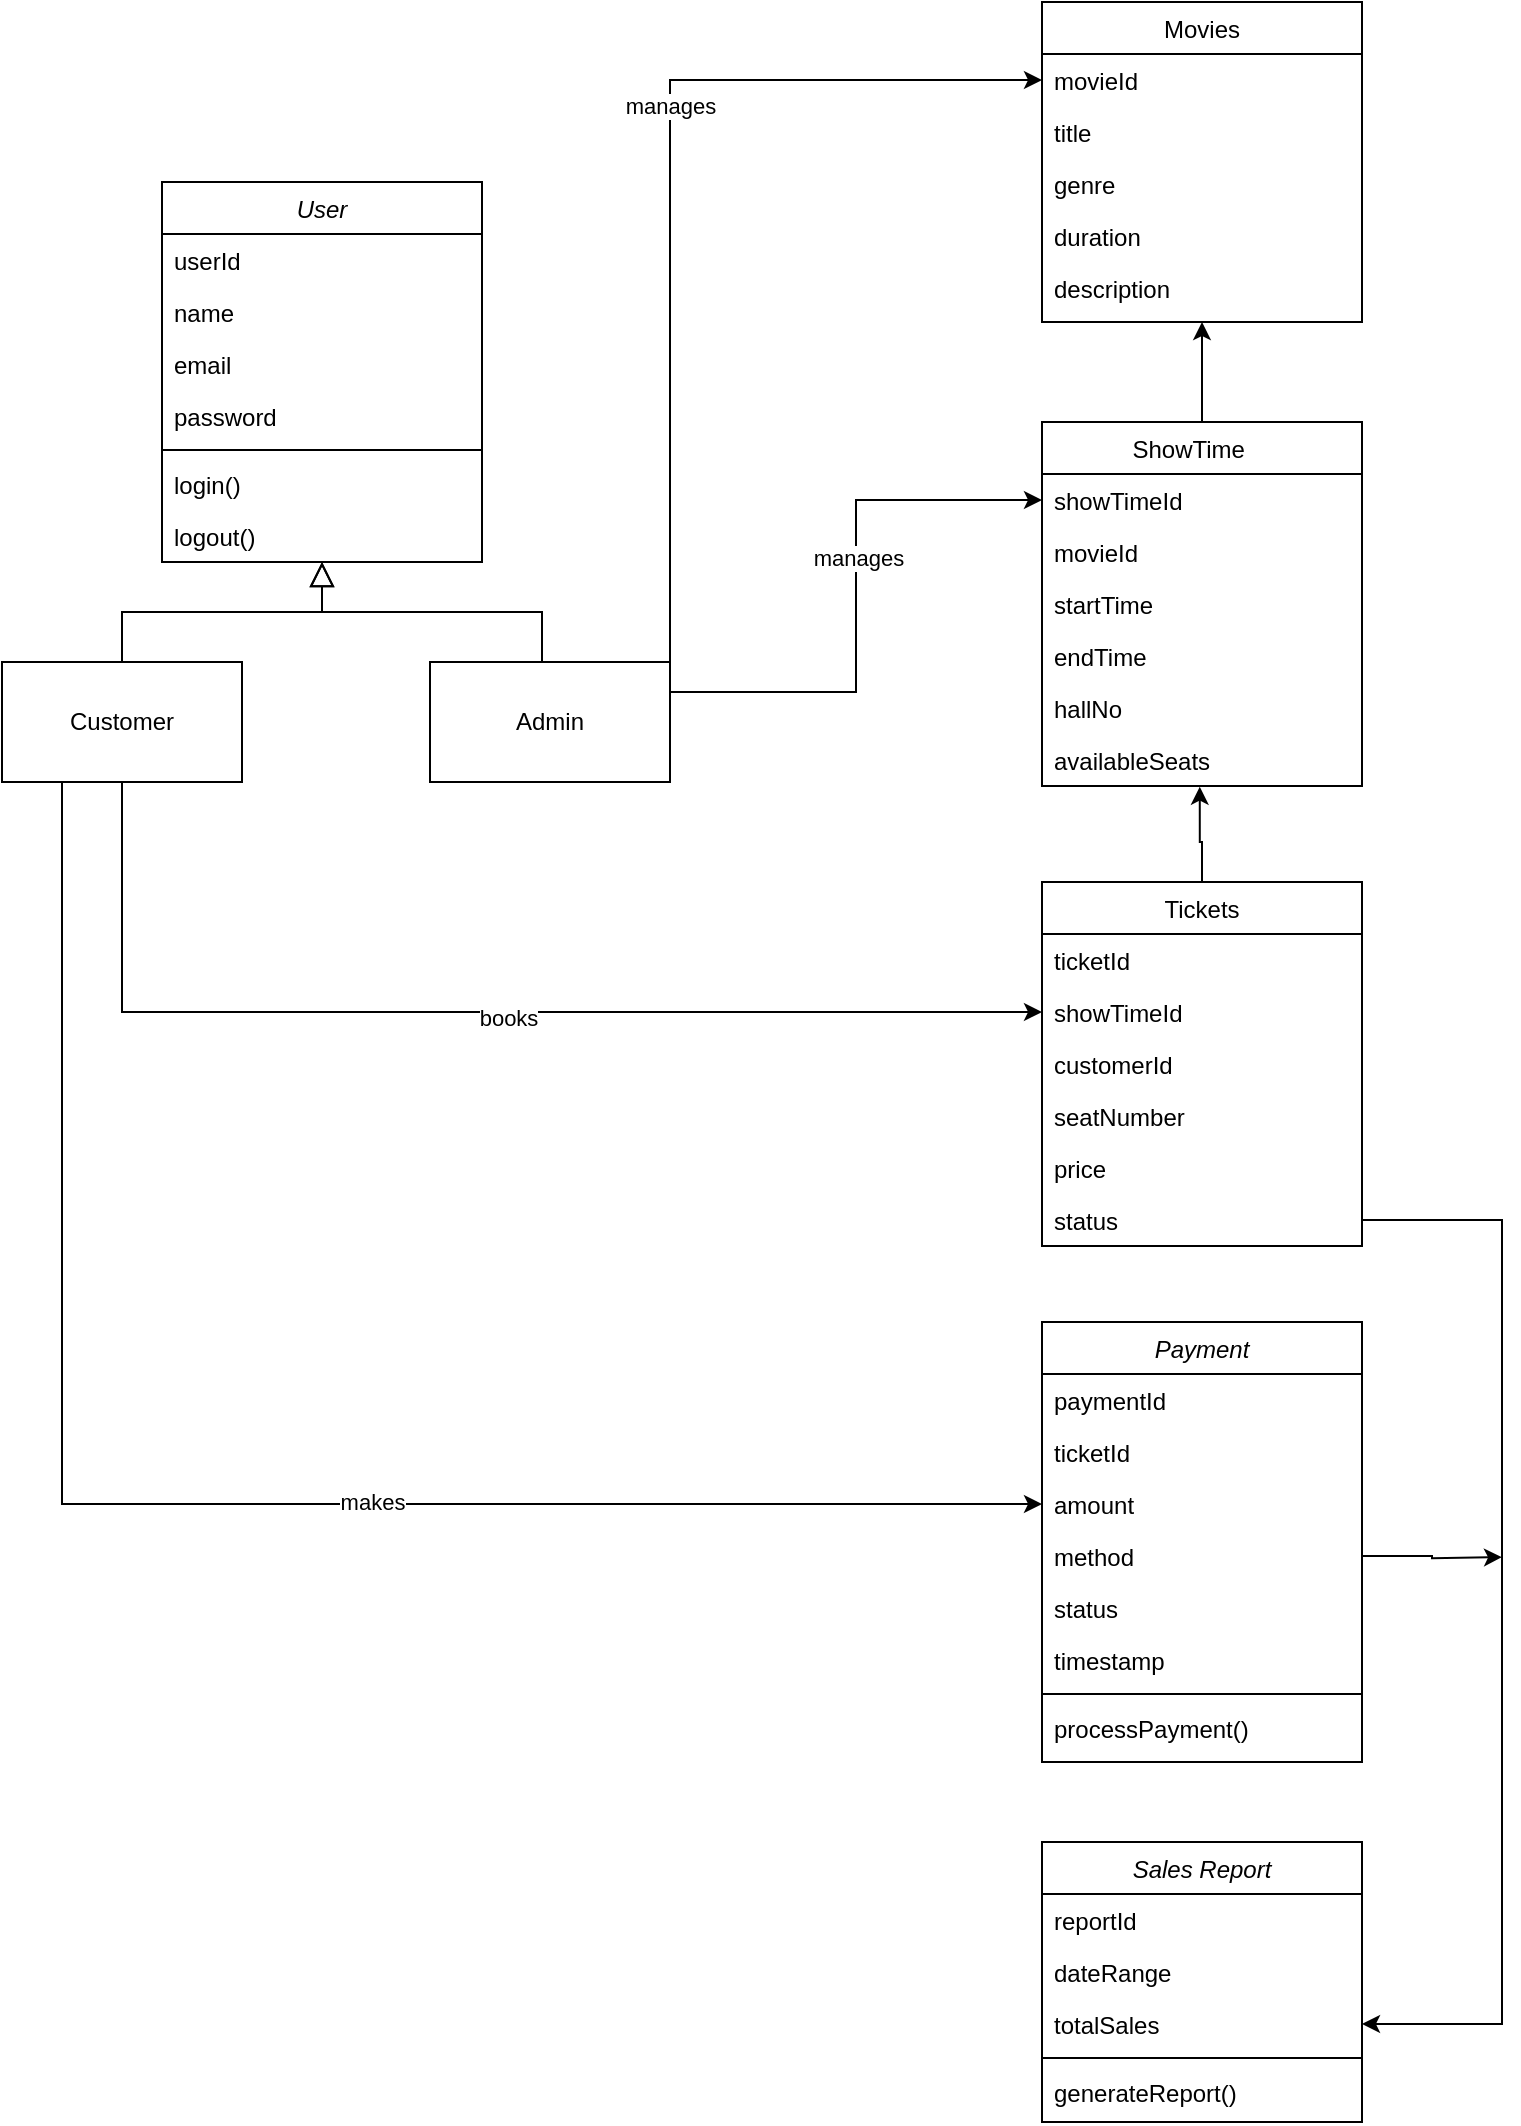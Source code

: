 <mxfile version="27.1.5">
  <diagram id="C5RBs43oDa-KdzZeNtuy" name="Page-1">
    <mxGraphModel dx="3555" dy="1065" grid="1" gridSize="10" guides="1" tooltips="1" connect="1" arrows="1" fold="1" page="1" pageScale="1" pageWidth="827" pageHeight="1169" math="0" shadow="0">
      <root>
        <mxCell id="WIyWlLk6GJQsqaUBKTNV-0" />
        <mxCell id="WIyWlLk6GJQsqaUBKTNV-1" parent="WIyWlLk6GJQsqaUBKTNV-0" />
        <mxCell id="zkfFHV4jXpPFQw0GAbJ--0" value="User" style="swimlane;fontStyle=2;align=center;verticalAlign=top;childLayout=stackLayout;horizontal=1;startSize=26;horizontalStack=0;resizeParent=1;resizeLast=0;collapsible=1;marginBottom=0;rounded=0;shadow=0;strokeWidth=1;" parent="WIyWlLk6GJQsqaUBKTNV-1" vertex="1">
          <mxGeometry x="-830" y="170" width="160" height="190" as="geometry">
            <mxRectangle x="230" y="140" width="160" height="26" as="alternateBounds" />
          </mxGeometry>
        </mxCell>
        <mxCell id="zkfFHV4jXpPFQw0GAbJ--1" value="userId    " style="text;align=left;verticalAlign=top;spacingLeft=4;spacingRight=4;overflow=hidden;rotatable=0;points=[[0,0.5],[1,0.5]];portConstraint=eastwest;" parent="zkfFHV4jXpPFQw0GAbJ--0" vertex="1">
          <mxGeometry y="26" width="160" height="26" as="geometry" />
        </mxCell>
        <mxCell id="zkfFHV4jXpPFQw0GAbJ--2" value="name" style="text;align=left;verticalAlign=top;spacingLeft=4;spacingRight=4;overflow=hidden;rotatable=0;points=[[0,0.5],[1,0.5]];portConstraint=eastwest;rounded=0;shadow=0;html=0;" parent="zkfFHV4jXpPFQw0GAbJ--0" vertex="1">
          <mxGeometry y="52" width="160" height="26" as="geometry" />
        </mxCell>
        <mxCell id="zkfFHV4jXpPFQw0GAbJ--3" value="email" style="text;align=left;verticalAlign=top;spacingLeft=4;spacingRight=4;overflow=hidden;rotatable=0;points=[[0,0.5],[1,0.5]];portConstraint=eastwest;rounded=0;shadow=0;html=0;" parent="zkfFHV4jXpPFQw0GAbJ--0" vertex="1">
          <mxGeometry y="78" width="160" height="26" as="geometry" />
        </mxCell>
        <mxCell id="B8tHh9mBGq3ZuvyBoofm-1" value="password" style="text;align=left;verticalAlign=top;spacingLeft=4;spacingRight=4;overflow=hidden;rotatable=0;points=[[0,0.5],[1,0.5]];portConstraint=eastwest;rounded=0;shadow=0;html=0;" vertex="1" parent="zkfFHV4jXpPFQw0GAbJ--0">
          <mxGeometry y="104" width="160" height="26" as="geometry" />
        </mxCell>
        <mxCell id="zkfFHV4jXpPFQw0GAbJ--4" value="" style="line;html=1;strokeWidth=1;align=left;verticalAlign=middle;spacingTop=-1;spacingLeft=3;spacingRight=3;rotatable=0;labelPosition=right;points=[];portConstraint=eastwest;" parent="zkfFHV4jXpPFQw0GAbJ--0" vertex="1">
          <mxGeometry y="130" width="160" height="8" as="geometry" />
        </mxCell>
        <mxCell id="zkfFHV4jXpPFQw0GAbJ--5" value="login()" style="text;align=left;verticalAlign=top;spacingLeft=4;spacingRight=4;overflow=hidden;rotatable=0;points=[[0,0.5],[1,0.5]];portConstraint=eastwest;" parent="zkfFHV4jXpPFQw0GAbJ--0" vertex="1">
          <mxGeometry y="138" width="160" height="26" as="geometry" />
        </mxCell>
        <mxCell id="B8tHh9mBGq3ZuvyBoofm-2" value="logout()" style="text;align=left;verticalAlign=top;spacingLeft=4;spacingRight=4;overflow=hidden;rotatable=0;points=[[0,0.5],[1,0.5]];portConstraint=eastwest;" vertex="1" parent="zkfFHV4jXpPFQw0GAbJ--0">
          <mxGeometry y="164" width="160" height="26" as="geometry" />
        </mxCell>
        <mxCell id="zkfFHV4jXpPFQw0GAbJ--12" value="" style="endArrow=block;endSize=10;endFill=0;shadow=0;strokeWidth=1;rounded=0;curved=0;edgeStyle=elbowEdgeStyle;elbow=vertical;" parent="WIyWlLk6GJQsqaUBKTNV-1" target="zkfFHV4jXpPFQw0GAbJ--0" edge="1">
          <mxGeometry width="160" relative="1" as="geometry">
            <mxPoint x="-850" y="410" as="sourcePoint" />
            <mxPoint x="-850" y="253" as="targetPoint" />
          </mxGeometry>
        </mxCell>
        <mxCell id="zkfFHV4jXpPFQw0GAbJ--16" value="" style="endArrow=block;endSize=10;endFill=0;shadow=0;strokeWidth=1;rounded=0;curved=0;edgeStyle=elbowEdgeStyle;elbow=vertical;" parent="WIyWlLk6GJQsqaUBKTNV-1" target="zkfFHV4jXpPFQw0GAbJ--0" edge="1">
          <mxGeometry width="160" relative="1" as="geometry">
            <mxPoint x="-640" y="410" as="sourcePoint" />
            <mxPoint x="-740" y="321" as="targetPoint" />
          </mxGeometry>
        </mxCell>
        <mxCell id="B8tHh9mBGq3ZuvyBoofm-49" style="edgeStyle=orthogonalEdgeStyle;rounded=0;orthogonalLoop=1;jettySize=auto;html=1;exitX=0.5;exitY=1;exitDx=0;exitDy=0;entryX=0;entryY=0.5;entryDx=0;entryDy=0;" edge="1" parent="WIyWlLk6GJQsqaUBKTNV-1" source="B8tHh9mBGq3ZuvyBoofm-3" target="B8tHh9mBGq3ZuvyBoofm-23">
          <mxGeometry relative="1" as="geometry" />
        </mxCell>
        <mxCell id="B8tHh9mBGq3ZuvyBoofm-50" value="books" style="edgeLabel;html=1;align=center;verticalAlign=middle;resizable=0;points=[];" vertex="1" connectable="0" parent="B8tHh9mBGq3ZuvyBoofm-49">
          <mxGeometry x="0.068" y="-3" relative="1" as="geometry">
            <mxPoint x="1" as="offset" />
          </mxGeometry>
        </mxCell>
        <mxCell id="B8tHh9mBGq3ZuvyBoofm-52" style="edgeStyle=orthogonalEdgeStyle;rounded=0;orthogonalLoop=1;jettySize=auto;html=1;exitX=0.25;exitY=1;exitDx=0;exitDy=0;entryX=0;entryY=0.5;entryDx=0;entryDy=0;" edge="1" parent="WIyWlLk6GJQsqaUBKTNV-1" source="B8tHh9mBGq3ZuvyBoofm-3" target="B8tHh9mBGq3ZuvyBoofm-31">
          <mxGeometry relative="1" as="geometry" />
        </mxCell>
        <mxCell id="B8tHh9mBGq3ZuvyBoofm-54" value="makes" style="edgeLabel;html=1;align=center;verticalAlign=middle;resizable=0;points=[];" vertex="1" connectable="0" parent="B8tHh9mBGq3ZuvyBoofm-52">
          <mxGeometry x="0.211" y="1" relative="1" as="geometry">
            <mxPoint as="offset" />
          </mxGeometry>
        </mxCell>
        <mxCell id="B8tHh9mBGq3ZuvyBoofm-3" value="Customer" style="rounded=0;whiteSpace=wrap;html=1;" vertex="1" parent="WIyWlLk6GJQsqaUBKTNV-1">
          <mxGeometry x="-910" y="410" width="120" height="60" as="geometry" />
        </mxCell>
        <mxCell id="B8tHh9mBGq3ZuvyBoofm-55" style="edgeStyle=orthogonalEdgeStyle;rounded=0;orthogonalLoop=1;jettySize=auto;html=1;exitX=1;exitY=0;exitDx=0;exitDy=0;entryX=0;entryY=0.5;entryDx=0;entryDy=0;" edge="1" parent="WIyWlLk6GJQsqaUBKTNV-1" source="B8tHh9mBGq3ZuvyBoofm-4" target="B8tHh9mBGq3ZuvyBoofm-6">
          <mxGeometry relative="1" as="geometry" />
        </mxCell>
        <mxCell id="B8tHh9mBGq3ZuvyBoofm-57" value="manages" style="edgeLabel;html=1;align=center;verticalAlign=middle;resizable=0;points=[];" vertex="1" connectable="0" parent="B8tHh9mBGq3ZuvyBoofm-55">
          <mxGeometry x="0.168" relative="1" as="geometry">
            <mxPoint as="offset" />
          </mxGeometry>
        </mxCell>
        <mxCell id="B8tHh9mBGq3ZuvyBoofm-58" style="edgeStyle=orthogonalEdgeStyle;rounded=0;orthogonalLoop=1;jettySize=auto;html=1;exitX=1;exitY=0.25;exitDx=0;exitDy=0;entryX=0;entryY=0.5;entryDx=0;entryDy=0;" edge="1" parent="WIyWlLk6GJQsqaUBKTNV-1" source="B8tHh9mBGq3ZuvyBoofm-4" target="B8tHh9mBGq3ZuvyBoofm-15">
          <mxGeometry relative="1" as="geometry" />
        </mxCell>
        <mxCell id="B8tHh9mBGq3ZuvyBoofm-59" value="manages" style="edgeLabel;html=1;align=center;verticalAlign=middle;resizable=0;points=[];" vertex="1" connectable="0" parent="B8tHh9mBGq3ZuvyBoofm-58">
          <mxGeometry x="0.136" y="-1" relative="1" as="geometry">
            <mxPoint as="offset" />
          </mxGeometry>
        </mxCell>
        <mxCell id="B8tHh9mBGq3ZuvyBoofm-4" value="Admin" style="rounded=0;whiteSpace=wrap;html=1;" vertex="1" parent="WIyWlLk6GJQsqaUBKTNV-1">
          <mxGeometry x="-696" y="410" width="120" height="60" as="geometry" />
        </mxCell>
        <mxCell id="B8tHh9mBGq3ZuvyBoofm-5" value="Movies" style="swimlane;fontStyle=0;align=center;verticalAlign=top;childLayout=stackLayout;horizontal=1;startSize=26;horizontalStack=0;resizeParent=1;resizeLast=0;collapsible=1;marginBottom=0;rounded=0;shadow=0;strokeWidth=1;" vertex="1" parent="WIyWlLk6GJQsqaUBKTNV-1">
          <mxGeometry x="-390" y="80" width="160" height="160" as="geometry">
            <mxRectangle x="550" y="140" width="160" height="26" as="alternateBounds" />
          </mxGeometry>
        </mxCell>
        <mxCell id="B8tHh9mBGq3ZuvyBoofm-6" value="movieId    " style="text;align=left;verticalAlign=top;spacingLeft=4;spacingRight=4;overflow=hidden;rotatable=0;points=[[0,0.5],[1,0.5]];portConstraint=eastwest;" vertex="1" parent="B8tHh9mBGq3ZuvyBoofm-5">
          <mxGeometry y="26" width="160" height="26" as="geometry" />
        </mxCell>
        <mxCell id="B8tHh9mBGq3ZuvyBoofm-7" value="title" style="text;align=left;verticalAlign=top;spacingLeft=4;spacingRight=4;overflow=hidden;rotatable=0;points=[[0,0.5],[1,0.5]];portConstraint=eastwest;rounded=0;shadow=0;html=0;" vertex="1" parent="B8tHh9mBGq3ZuvyBoofm-5">
          <mxGeometry y="52" width="160" height="26" as="geometry" />
        </mxCell>
        <mxCell id="B8tHh9mBGq3ZuvyBoofm-8" value="genre" style="text;align=left;verticalAlign=top;spacingLeft=4;spacingRight=4;overflow=hidden;rotatable=0;points=[[0,0.5],[1,0.5]];portConstraint=eastwest;rounded=0;shadow=0;html=0;" vertex="1" parent="B8tHh9mBGq3ZuvyBoofm-5">
          <mxGeometry y="78" width="160" height="26" as="geometry" />
        </mxCell>
        <mxCell id="B8tHh9mBGq3ZuvyBoofm-9" value="duration    " style="text;align=left;verticalAlign=top;spacingLeft=4;spacingRight=4;overflow=hidden;rotatable=0;points=[[0,0.5],[1,0.5]];portConstraint=eastwest;rounded=0;shadow=0;html=0;" vertex="1" parent="B8tHh9mBGq3ZuvyBoofm-5">
          <mxGeometry y="104" width="160" height="26" as="geometry" />
        </mxCell>
        <mxCell id="B8tHh9mBGq3ZuvyBoofm-10" value="description" style="text;align=left;verticalAlign=top;spacingLeft=4;spacingRight=4;overflow=hidden;rotatable=0;points=[[0,0.5],[1,0.5]];portConstraint=eastwest;rounded=0;shadow=0;html=0;" vertex="1" parent="B8tHh9mBGq3ZuvyBoofm-5">
          <mxGeometry y="130" width="160" height="26" as="geometry" />
        </mxCell>
        <mxCell id="B8tHh9mBGq3ZuvyBoofm-64" style="edgeStyle=orthogonalEdgeStyle;rounded=0;orthogonalLoop=1;jettySize=auto;html=1;exitX=0.5;exitY=0;exitDx=0;exitDy=0;entryX=0.5;entryY=1;entryDx=0;entryDy=0;" edge="1" parent="WIyWlLk6GJQsqaUBKTNV-1" source="B8tHh9mBGq3ZuvyBoofm-14" target="B8tHh9mBGq3ZuvyBoofm-5">
          <mxGeometry relative="1" as="geometry" />
        </mxCell>
        <mxCell id="B8tHh9mBGq3ZuvyBoofm-14" value="ShowTime    " style="swimlane;fontStyle=0;align=center;verticalAlign=top;childLayout=stackLayout;horizontal=1;startSize=26;horizontalStack=0;resizeParent=1;resizeLast=0;collapsible=1;marginBottom=0;rounded=0;shadow=0;strokeWidth=1;" vertex="1" parent="WIyWlLk6GJQsqaUBKTNV-1">
          <mxGeometry x="-390" y="290" width="160" height="182" as="geometry">
            <mxRectangle x="550" y="140" width="160" height="26" as="alternateBounds" />
          </mxGeometry>
        </mxCell>
        <mxCell id="B8tHh9mBGq3ZuvyBoofm-15" value="showTimeId" style="text;align=left;verticalAlign=top;spacingLeft=4;spacingRight=4;overflow=hidden;rotatable=0;points=[[0,0.5],[1,0.5]];portConstraint=eastwest;" vertex="1" parent="B8tHh9mBGq3ZuvyBoofm-14">
          <mxGeometry y="26" width="160" height="26" as="geometry" />
        </mxCell>
        <mxCell id="B8tHh9mBGq3ZuvyBoofm-16" value="movieId" style="text;align=left;verticalAlign=top;spacingLeft=4;spacingRight=4;overflow=hidden;rotatable=0;points=[[0,0.5],[1,0.5]];portConstraint=eastwest;rounded=0;shadow=0;html=0;" vertex="1" parent="B8tHh9mBGq3ZuvyBoofm-14">
          <mxGeometry y="52" width="160" height="26" as="geometry" />
        </mxCell>
        <mxCell id="B8tHh9mBGq3ZuvyBoofm-17" value="startTime" style="text;align=left;verticalAlign=top;spacingLeft=4;spacingRight=4;overflow=hidden;rotatable=0;points=[[0,0.5],[1,0.5]];portConstraint=eastwest;rounded=0;shadow=0;html=0;" vertex="1" parent="B8tHh9mBGq3ZuvyBoofm-14">
          <mxGeometry y="78" width="160" height="26" as="geometry" />
        </mxCell>
        <mxCell id="B8tHh9mBGq3ZuvyBoofm-18" value="endTime" style="text;align=left;verticalAlign=top;spacingLeft=4;spacingRight=4;overflow=hidden;rotatable=0;points=[[0,0.5],[1,0.5]];portConstraint=eastwest;rounded=0;shadow=0;html=0;" vertex="1" parent="B8tHh9mBGq3ZuvyBoofm-14">
          <mxGeometry y="104" width="160" height="26" as="geometry" />
        </mxCell>
        <mxCell id="B8tHh9mBGq3ZuvyBoofm-19" value="hallNo" style="text;align=left;verticalAlign=top;spacingLeft=4;spacingRight=4;overflow=hidden;rotatable=0;points=[[0,0.5],[1,0.5]];portConstraint=eastwest;rounded=0;shadow=0;html=0;" vertex="1" parent="B8tHh9mBGq3ZuvyBoofm-14">
          <mxGeometry y="130" width="160" height="26" as="geometry" />
        </mxCell>
        <mxCell id="B8tHh9mBGq3ZuvyBoofm-20" value="availableSeats" style="text;align=left;verticalAlign=top;spacingLeft=4;spacingRight=4;overflow=hidden;rotatable=0;points=[[0,0.5],[1,0.5]];portConstraint=eastwest;rounded=0;shadow=0;html=0;" vertex="1" parent="B8tHh9mBGq3ZuvyBoofm-14">
          <mxGeometry y="156" width="160" height="26" as="geometry" />
        </mxCell>
        <mxCell id="B8tHh9mBGq3ZuvyBoofm-21" value="Tickets" style="swimlane;fontStyle=0;align=center;verticalAlign=top;childLayout=stackLayout;horizontal=1;startSize=26;horizontalStack=0;resizeParent=1;resizeLast=0;collapsible=1;marginBottom=0;rounded=0;shadow=0;strokeWidth=1;" vertex="1" parent="WIyWlLk6GJQsqaUBKTNV-1">
          <mxGeometry x="-390" y="520" width="160" height="182" as="geometry">
            <mxRectangle x="550" y="140" width="160" height="26" as="alternateBounds" />
          </mxGeometry>
        </mxCell>
        <mxCell id="B8tHh9mBGq3ZuvyBoofm-22" value="ticketId    " style="text;align=left;verticalAlign=top;spacingLeft=4;spacingRight=4;overflow=hidden;rotatable=0;points=[[0,0.5],[1,0.5]];portConstraint=eastwest;" vertex="1" parent="B8tHh9mBGq3ZuvyBoofm-21">
          <mxGeometry y="26" width="160" height="26" as="geometry" />
        </mxCell>
        <mxCell id="B8tHh9mBGq3ZuvyBoofm-23" value="showTimeId    " style="text;align=left;verticalAlign=top;spacingLeft=4;spacingRight=4;overflow=hidden;rotatable=0;points=[[0,0.5],[1,0.5]];portConstraint=eastwest;rounded=0;shadow=0;html=0;" vertex="1" parent="B8tHh9mBGq3ZuvyBoofm-21">
          <mxGeometry y="52" width="160" height="26" as="geometry" />
        </mxCell>
        <mxCell id="B8tHh9mBGq3ZuvyBoofm-24" value="customerId" style="text;align=left;verticalAlign=top;spacingLeft=4;spacingRight=4;overflow=hidden;rotatable=0;points=[[0,0.5],[1,0.5]];portConstraint=eastwest;rounded=0;shadow=0;html=0;" vertex="1" parent="B8tHh9mBGq3ZuvyBoofm-21">
          <mxGeometry y="78" width="160" height="26" as="geometry" />
        </mxCell>
        <mxCell id="B8tHh9mBGq3ZuvyBoofm-25" value="seatNumber" style="text;align=left;verticalAlign=top;spacingLeft=4;spacingRight=4;overflow=hidden;rotatable=0;points=[[0,0.5],[1,0.5]];portConstraint=eastwest;rounded=0;shadow=0;html=0;" vertex="1" parent="B8tHh9mBGq3ZuvyBoofm-21">
          <mxGeometry y="104" width="160" height="26" as="geometry" />
        </mxCell>
        <mxCell id="B8tHh9mBGq3ZuvyBoofm-26" value="price" style="text;align=left;verticalAlign=top;spacingLeft=4;spacingRight=4;overflow=hidden;rotatable=0;points=[[0,0.5],[1,0.5]];portConstraint=eastwest;rounded=0;shadow=0;html=0;" vertex="1" parent="B8tHh9mBGq3ZuvyBoofm-21">
          <mxGeometry y="130" width="160" height="26" as="geometry" />
        </mxCell>
        <mxCell id="B8tHh9mBGq3ZuvyBoofm-27" value="status" style="text;align=left;verticalAlign=top;spacingLeft=4;spacingRight=4;overflow=hidden;rotatable=0;points=[[0,0.5],[1,0.5]];portConstraint=eastwest;rounded=0;shadow=0;html=0;" vertex="1" parent="B8tHh9mBGq3ZuvyBoofm-21">
          <mxGeometry y="156" width="160" height="26" as="geometry" />
        </mxCell>
        <mxCell id="B8tHh9mBGq3ZuvyBoofm-28" value="Payment" style="swimlane;fontStyle=2;align=center;verticalAlign=top;childLayout=stackLayout;horizontal=1;startSize=26;horizontalStack=0;resizeParent=1;resizeLast=0;collapsible=1;marginBottom=0;rounded=0;shadow=0;strokeWidth=1;" vertex="1" parent="WIyWlLk6GJQsqaUBKTNV-1">
          <mxGeometry x="-390" y="740" width="160" height="220" as="geometry">
            <mxRectangle x="230" y="140" width="160" height="26" as="alternateBounds" />
          </mxGeometry>
        </mxCell>
        <mxCell id="B8tHh9mBGq3ZuvyBoofm-29" value="paymentId    " style="text;align=left;verticalAlign=top;spacingLeft=4;spacingRight=4;overflow=hidden;rotatable=0;points=[[0,0.5],[1,0.5]];portConstraint=eastwest;" vertex="1" parent="B8tHh9mBGq3ZuvyBoofm-28">
          <mxGeometry y="26" width="160" height="26" as="geometry" />
        </mxCell>
        <mxCell id="B8tHh9mBGq3ZuvyBoofm-30" value="ticketId" style="text;align=left;verticalAlign=top;spacingLeft=4;spacingRight=4;overflow=hidden;rotatable=0;points=[[0,0.5],[1,0.5]];portConstraint=eastwest;rounded=0;shadow=0;html=0;" vertex="1" parent="B8tHh9mBGq3ZuvyBoofm-28">
          <mxGeometry y="52" width="160" height="26" as="geometry" />
        </mxCell>
        <mxCell id="B8tHh9mBGq3ZuvyBoofm-31" value="amount" style="text;align=left;verticalAlign=top;spacingLeft=4;spacingRight=4;overflow=hidden;rotatable=0;points=[[0,0.5],[1,0.5]];portConstraint=eastwest;rounded=0;shadow=0;html=0;" vertex="1" parent="B8tHh9mBGq3ZuvyBoofm-28">
          <mxGeometry y="78" width="160" height="26" as="geometry" />
        </mxCell>
        <mxCell id="B8tHh9mBGq3ZuvyBoofm-66" style="edgeStyle=orthogonalEdgeStyle;rounded=0;orthogonalLoop=1;jettySize=auto;html=1;exitX=1;exitY=0.5;exitDx=0;exitDy=0;" edge="1" parent="B8tHh9mBGq3ZuvyBoofm-28" source="B8tHh9mBGq3ZuvyBoofm-32">
          <mxGeometry relative="1" as="geometry">
            <mxPoint x="230" y="117.571" as="targetPoint" />
          </mxGeometry>
        </mxCell>
        <mxCell id="B8tHh9mBGq3ZuvyBoofm-32" value="method" style="text;align=left;verticalAlign=top;spacingLeft=4;spacingRight=4;overflow=hidden;rotatable=0;points=[[0,0.5],[1,0.5]];portConstraint=eastwest;rounded=0;shadow=0;html=0;" vertex="1" parent="B8tHh9mBGq3ZuvyBoofm-28">
          <mxGeometry y="104" width="160" height="26" as="geometry" />
        </mxCell>
        <mxCell id="B8tHh9mBGq3ZuvyBoofm-36" value="status" style="text;align=left;verticalAlign=top;spacingLeft=4;spacingRight=4;overflow=hidden;rotatable=0;points=[[0,0.5],[1,0.5]];portConstraint=eastwest;rounded=0;shadow=0;html=0;" vertex="1" parent="B8tHh9mBGq3ZuvyBoofm-28">
          <mxGeometry y="130" width="160" height="26" as="geometry" />
        </mxCell>
        <mxCell id="B8tHh9mBGq3ZuvyBoofm-37" value="timestamp" style="text;align=left;verticalAlign=top;spacingLeft=4;spacingRight=4;overflow=hidden;rotatable=0;points=[[0,0.5],[1,0.5]];portConstraint=eastwest;rounded=0;shadow=0;html=0;" vertex="1" parent="B8tHh9mBGq3ZuvyBoofm-28">
          <mxGeometry y="156" width="160" height="26" as="geometry" />
        </mxCell>
        <mxCell id="B8tHh9mBGq3ZuvyBoofm-33" value="" style="line;html=1;strokeWidth=1;align=left;verticalAlign=middle;spacingTop=-1;spacingLeft=3;spacingRight=3;rotatable=0;labelPosition=right;points=[];portConstraint=eastwest;" vertex="1" parent="B8tHh9mBGq3ZuvyBoofm-28">
          <mxGeometry y="182" width="160" height="8" as="geometry" />
        </mxCell>
        <mxCell id="B8tHh9mBGq3ZuvyBoofm-35" value="processPayment()" style="text;align=left;verticalAlign=top;spacingLeft=4;spacingRight=4;overflow=hidden;rotatable=0;points=[[0,0.5],[1,0.5]];portConstraint=eastwest;" vertex="1" parent="B8tHh9mBGq3ZuvyBoofm-28">
          <mxGeometry y="190" width="160" height="26" as="geometry" />
        </mxCell>
        <mxCell id="B8tHh9mBGq3ZuvyBoofm-39" value="Sales Report" style="swimlane;fontStyle=2;align=center;verticalAlign=top;childLayout=stackLayout;horizontal=1;startSize=26;horizontalStack=0;resizeParent=1;resizeLast=0;collapsible=1;marginBottom=0;rounded=0;shadow=0;strokeWidth=1;" vertex="1" parent="WIyWlLk6GJQsqaUBKTNV-1">
          <mxGeometry x="-390" y="1000" width="160" height="140" as="geometry">
            <mxRectangle x="230" y="140" width="160" height="26" as="alternateBounds" />
          </mxGeometry>
        </mxCell>
        <mxCell id="B8tHh9mBGq3ZuvyBoofm-40" value="reportId" style="text;align=left;verticalAlign=top;spacingLeft=4;spacingRight=4;overflow=hidden;rotatable=0;points=[[0,0.5],[1,0.5]];portConstraint=eastwest;" vertex="1" parent="B8tHh9mBGq3ZuvyBoofm-39">
          <mxGeometry y="26" width="160" height="26" as="geometry" />
        </mxCell>
        <mxCell id="B8tHh9mBGq3ZuvyBoofm-41" value="dateRange" style="text;align=left;verticalAlign=top;spacingLeft=4;spacingRight=4;overflow=hidden;rotatable=0;points=[[0,0.5],[1,0.5]];portConstraint=eastwest;rounded=0;shadow=0;html=0;" vertex="1" parent="B8tHh9mBGq3ZuvyBoofm-39">
          <mxGeometry y="52" width="160" height="26" as="geometry" />
        </mxCell>
        <mxCell id="B8tHh9mBGq3ZuvyBoofm-42" value="totalSales" style="text;align=left;verticalAlign=top;spacingLeft=4;spacingRight=4;overflow=hidden;rotatable=0;points=[[0,0.5],[1,0.5]];portConstraint=eastwest;rounded=0;shadow=0;html=0;" vertex="1" parent="B8tHh9mBGq3ZuvyBoofm-39">
          <mxGeometry y="78" width="160" height="26" as="geometry" />
        </mxCell>
        <mxCell id="B8tHh9mBGq3ZuvyBoofm-46" value="" style="line;html=1;strokeWidth=1;align=left;verticalAlign=middle;spacingTop=-1;spacingLeft=3;spacingRight=3;rotatable=0;labelPosition=right;points=[];portConstraint=eastwest;" vertex="1" parent="B8tHh9mBGq3ZuvyBoofm-39">
          <mxGeometry y="104" width="160" height="8" as="geometry" />
        </mxCell>
        <mxCell id="B8tHh9mBGq3ZuvyBoofm-47" value="generateReport()" style="text;align=left;verticalAlign=top;spacingLeft=4;spacingRight=4;overflow=hidden;rotatable=0;points=[[0,0.5],[1,0.5]];portConstraint=eastwest;" vertex="1" parent="B8tHh9mBGq3ZuvyBoofm-39">
          <mxGeometry y="112" width="160" height="26" as="geometry" />
        </mxCell>
        <mxCell id="B8tHh9mBGq3ZuvyBoofm-62" style="edgeStyle=orthogonalEdgeStyle;rounded=0;orthogonalLoop=1;jettySize=auto;html=1;exitX=0.5;exitY=0;exitDx=0;exitDy=0;entryX=0.493;entryY=1.013;entryDx=0;entryDy=0;entryPerimeter=0;" edge="1" parent="WIyWlLk6GJQsqaUBKTNV-1" source="B8tHh9mBGq3ZuvyBoofm-21" target="B8tHh9mBGq3ZuvyBoofm-20">
          <mxGeometry relative="1" as="geometry">
            <Array as="points">
              <mxPoint x="-310" y="500" />
              <mxPoint x="-311" y="500" />
            </Array>
          </mxGeometry>
        </mxCell>
        <mxCell id="B8tHh9mBGq3ZuvyBoofm-65" style="edgeStyle=orthogonalEdgeStyle;rounded=0;orthogonalLoop=1;jettySize=auto;html=1;exitX=1;exitY=0.5;exitDx=0;exitDy=0;entryX=1;entryY=0.5;entryDx=0;entryDy=0;" edge="1" parent="WIyWlLk6GJQsqaUBKTNV-1" source="B8tHh9mBGq3ZuvyBoofm-27" target="B8tHh9mBGq3ZuvyBoofm-42">
          <mxGeometry relative="1" as="geometry">
            <mxPoint x="-210" y="1120" as="targetPoint" />
            <Array as="points">
              <mxPoint x="-160" y="689" />
              <mxPoint x="-160" y="1091" />
            </Array>
          </mxGeometry>
        </mxCell>
      </root>
    </mxGraphModel>
  </diagram>
</mxfile>
